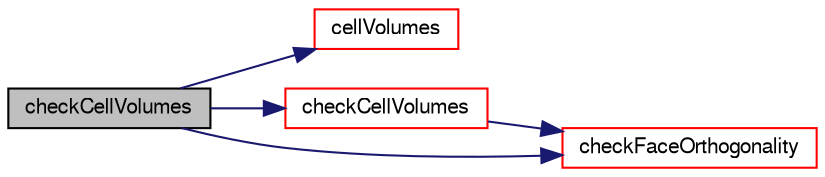digraph "checkCellVolumes"
{
  bgcolor="transparent";
  edge [fontname="FreeSans",fontsize="10",labelfontname="FreeSans",labelfontsize="10"];
  node [fontname="FreeSans",fontsize="10",shape=record];
  rankdir="LR";
  Node48689 [label="checkCellVolumes",height=0.2,width=0.4,color="black", fillcolor="grey75", style="filled", fontcolor="black"];
  Node48689 -> Node48690 [color="midnightblue",fontsize="10",style="solid",fontname="FreeSans"];
  Node48690 [label="cellVolumes",height=0.2,width=0.4,color="red",URL="$a27530.html#a443abc3c18bf138e5d927912791cecf7"];
  Node48689 -> Node48751 [color="midnightblue",fontsize="10",style="solid",fontname="FreeSans"];
  Node48751 [label="checkCellVolumes",height=0.2,width=0.4,color="red",URL="$a27530.html#aa29ca6f1bc204f12a597314925ce4b19",tooltip="Check for negative cell volumes. "];
  Node48751 -> Node48752 [color="midnightblue",fontsize="10",style="solid",fontname="FreeSans"];
  Node48752 [label="checkFaceOrthogonality",height=0.2,width=0.4,color="red",URL="$a27530.html#a0178c6dd85f4f59b812cb200aec5c065",tooltip="Check for non-orthogonality. "];
  Node48689 -> Node48752 [color="midnightblue",fontsize="10",style="solid",fontname="FreeSans"];
}

